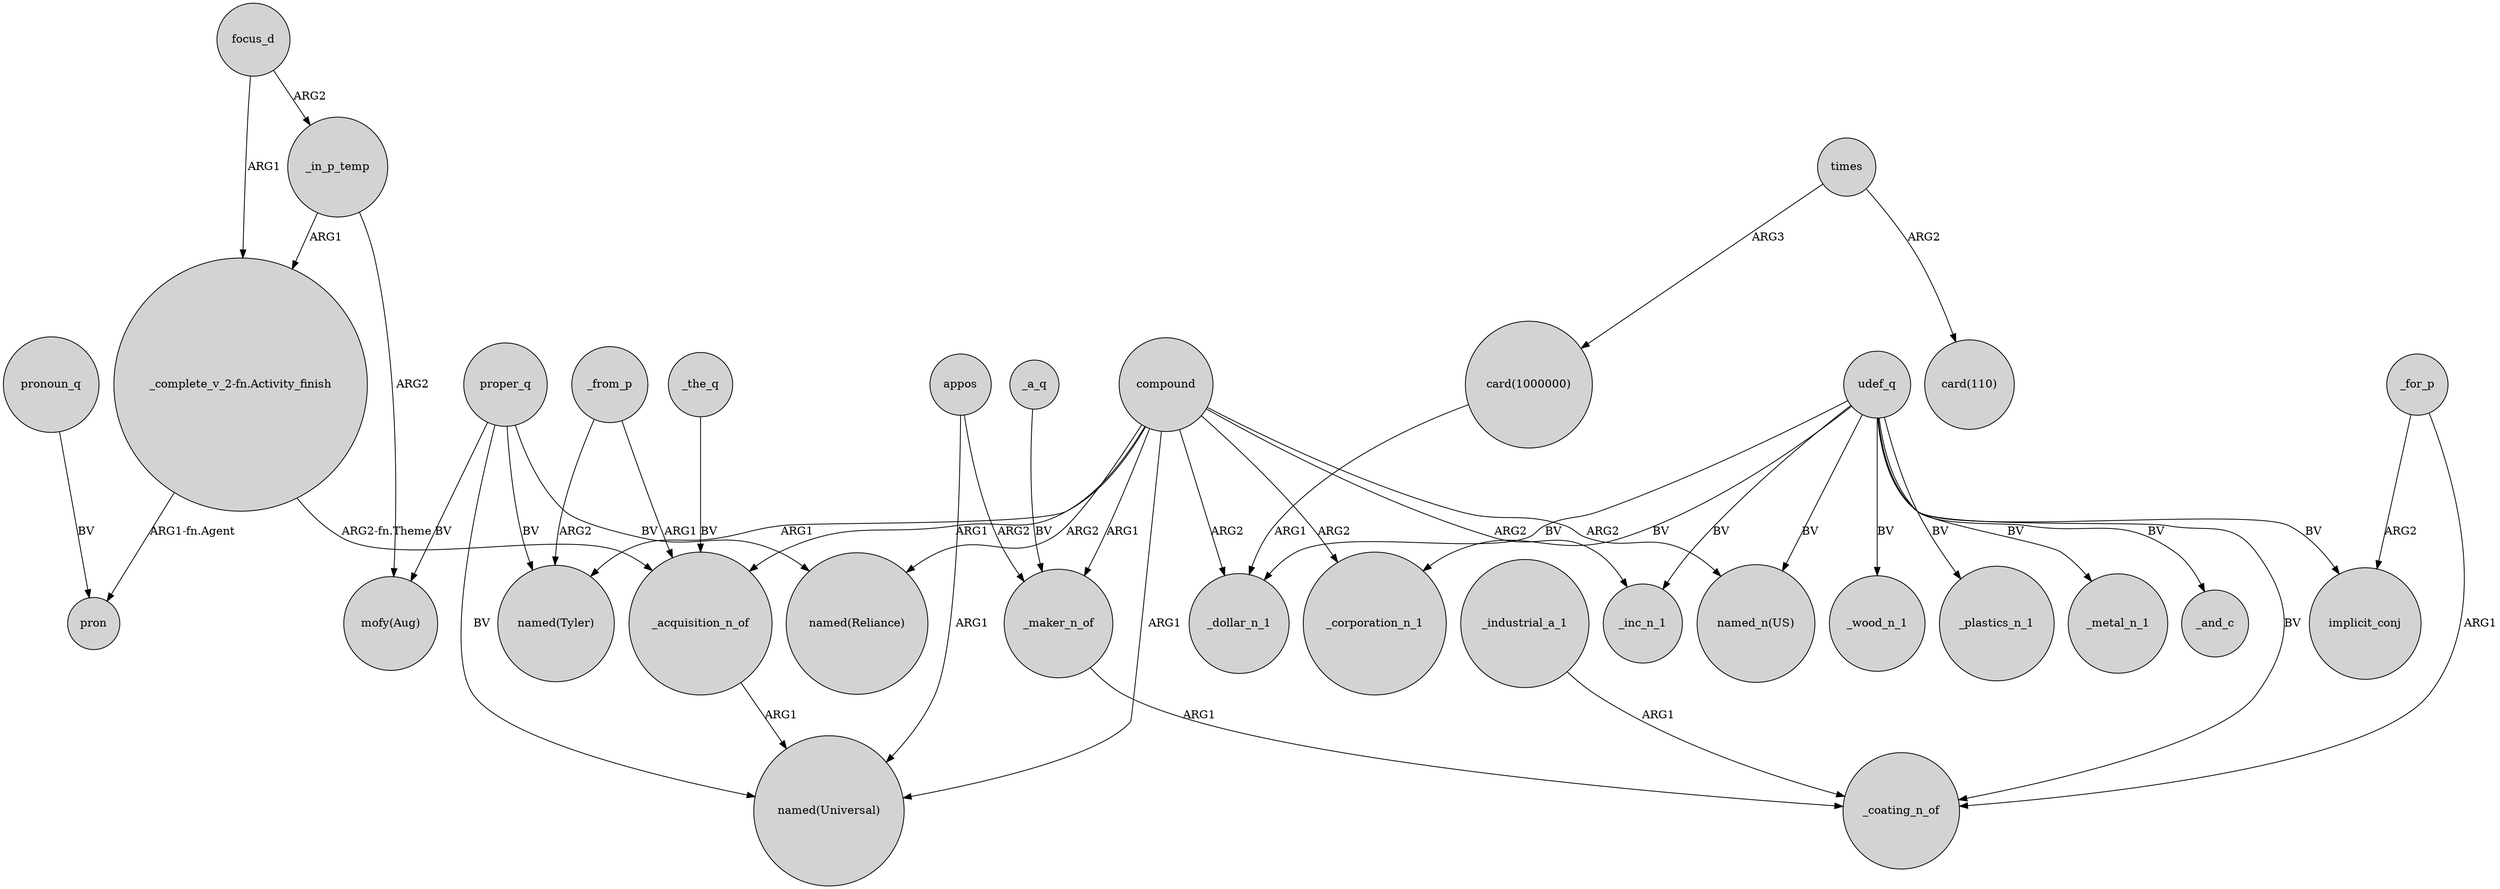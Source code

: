 digraph {
	node [shape=circle style=filled]
	focus_d -> "_complete_v_2-fn.Activity_finish" [label=ARG1]
	"card(1000000)" -> _dollar_n_1 [label=ARG1]
	focus_d -> _in_p_temp [label=ARG2]
	udef_q -> "named_n(US)" [label=BV]
	udef_q -> _inc_n_1 [label=BV]
	_for_p -> implicit_conj [label=ARG2]
	_in_p_temp -> "_complete_v_2-fn.Activity_finish" [label=ARG1]
	udef_q -> _wood_n_1 [label=BV]
	compound -> _corporation_n_1 [label=ARG2]
	udef_q -> _plastics_n_1 [label=BV]
	compound -> _maker_n_of [label=ARG1]
	proper_q -> "named(Reliance)" [label=BV]
	udef_q -> implicit_conj [label=BV]
	compound -> "named(Tyler)" [label=ARG1]
	compound -> "named_n(US)" [label=ARG2]
	appos -> _maker_n_of [label=ARG2]
	_acquisition_n_of -> "named(Universal)" [label=ARG1]
	compound -> "named(Reliance)" [label=ARG2]
	"_complete_v_2-fn.Activity_finish" -> pron [label="ARG1-fn.Agent"]
	pronoun_q -> pron [label=BV]
	_from_p -> _acquisition_n_of [label=ARG1]
	udef_q -> _corporation_n_1 [label=BV]
	_in_p_temp -> "mofy(Aug)" [label=ARG2]
	_for_p -> _coating_n_of [label=ARG1]
	times -> "card(1000000)" [label=ARG3]
	udef_q -> _coating_n_of [label=BV]
	_from_p -> "named(Tyler)" [label=ARG2]
	_industrial_a_1 -> _coating_n_of [label=ARG1]
	proper_q -> "mofy(Aug)" [label=BV]
	_a_q -> _maker_n_of [label=BV]
	times -> "card(110)" [label=ARG2]
	_maker_n_of -> _coating_n_of [label=ARG1]
	proper_q -> "named(Tyler)" [label=BV]
	udef_q -> _metal_n_1 [label=BV]
	_the_q -> _acquisition_n_of [label=BV]
	appos -> "named(Universal)" [label=ARG1]
	"_complete_v_2-fn.Activity_finish" -> _acquisition_n_of [label="ARG2-fn.Theme"]
	compound -> _dollar_n_1 [label=ARG2]
	udef_q -> _and_c [label=BV]
	compound -> _acquisition_n_of [label=ARG1]
	compound -> _inc_n_1 [label=ARG2]
	compound -> "named(Universal)" [label=ARG1]
	proper_q -> "named(Universal)" [label=BV]
	udef_q -> _dollar_n_1 [label=BV]
}
